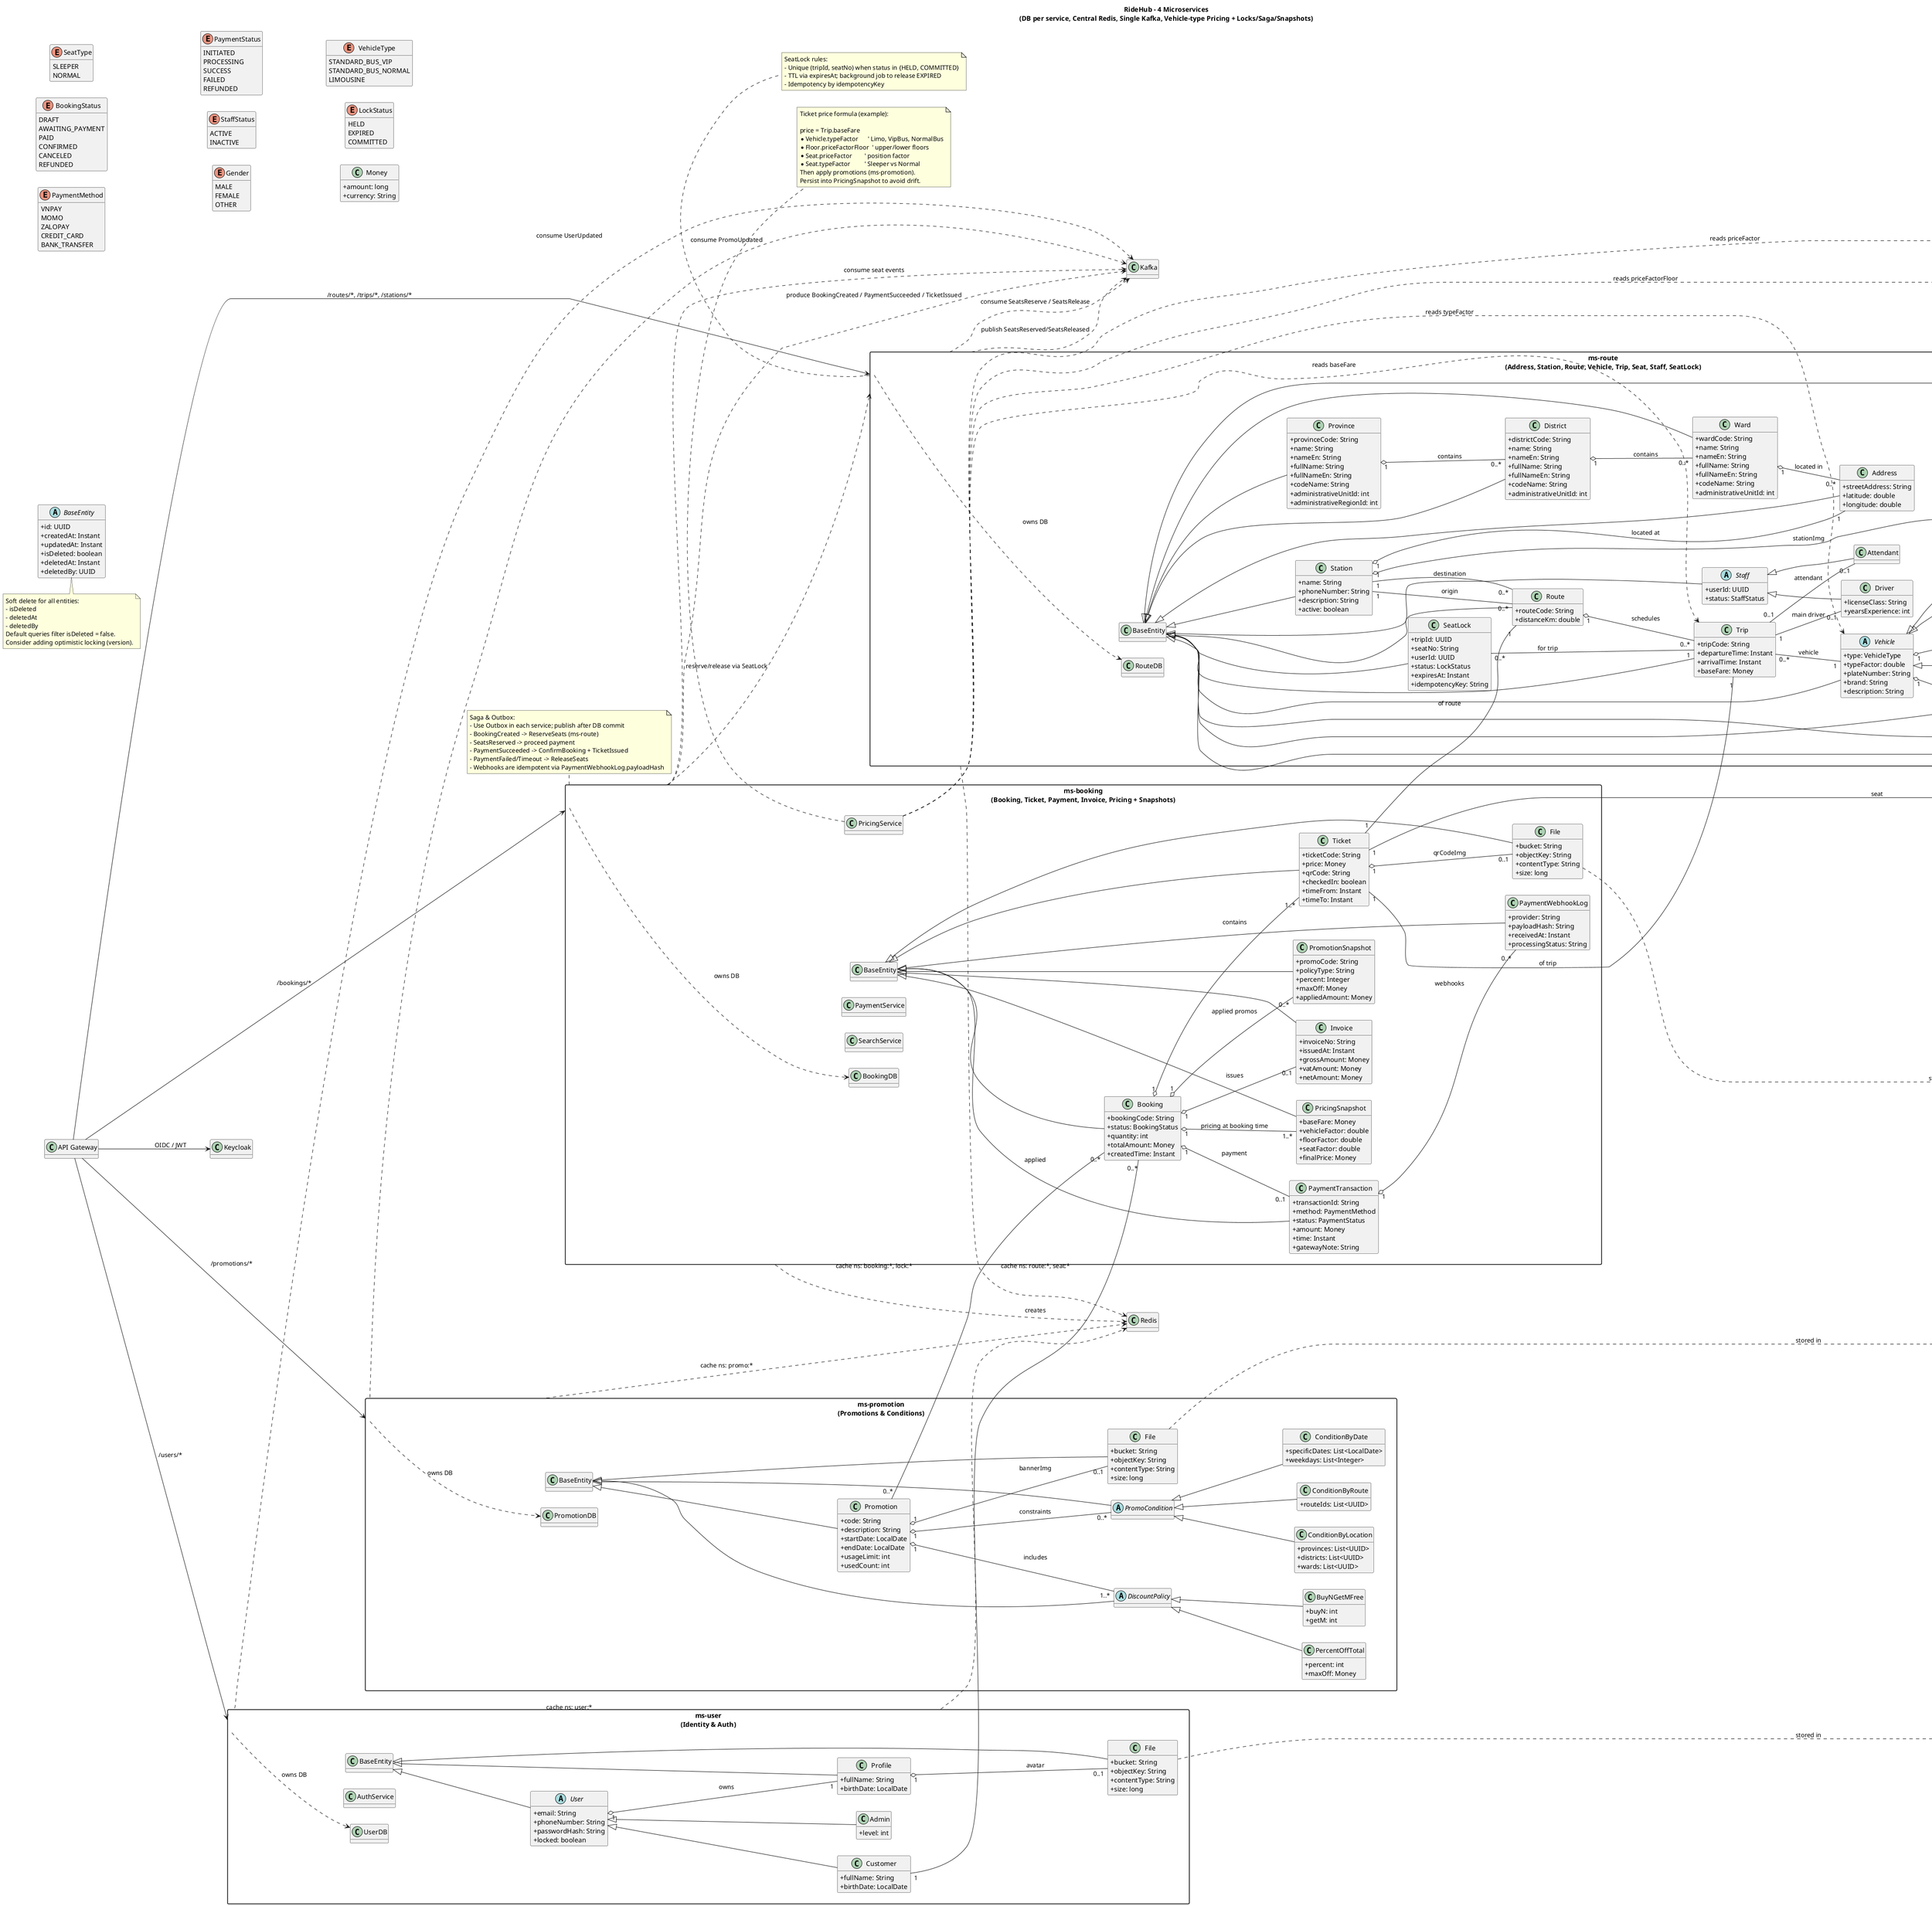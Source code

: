 @startuml
title RideHub – 4 Microservices\n(DB per service, Central Redis, Single Kafka, Vehicle-type Pricing + Locks/Saga/Snapshots)

left to right direction
hide methods
skinparam packageStyle rectangle
skinparam shadowing false
skinparam classAttributeIconSize 0

' =============================
'              ENUMS
' =============================
' (Removed Role enum)
enum SeatType {
  SLEEPER
  NORMAL
}
enum BookingStatus {
  DRAFT
  AWAITING_PAYMENT
  PAID
  CONFIRMED
  CANCELED
  REFUNDED
}

enum PaymentMethod {
  VNPAY
  MOMO
  ZALOPAY
  CREDIT_CARD
  BANK_TRANSFER
}

enum PaymentStatus {
  INITIATED
  PROCESSING
  SUCCESS
  FAILED
  REFUNDED
}

enum StaffStatus {
  ACTIVE
  INACTIVE
}

enum Gender {
  MALE
  FEMALE
  OTHER
}

enum VehicleType {
  STANDARD_BUS_VIP
  STANDARD_BUS_NORMAL
  LIMOUSINE
}
enum LockStatus {
  HELD
  EXPIRED
  COMMITTED
}

' =============================
'      EXTERNAL COMPONENTS
' =============================
class "API Gateway" as GATEWAY
class "Keycloak"   as KEYCLOAK
class "Kafka"      as KAFKA
class "Redis"      as REDIS
class "MinIO"      as MINIO

' =============================
'        BASE ENTITY
' =============================
abstract class BaseEntity {
  +id: UUID
  +createdAt: Instant
  +updatedAt: Instant
  +isDeleted: boolean
  +deletedAt: Instant
  +deletedBy: UUID
}

' =============================
'          MS-USER
' =============================
package "ms-user\n(Identity & Auth)" as MS_USER {

  abstract class User extends BaseEntity {
    +email: String
    +phoneNumber: String
    +passwordHash: String
    ' +role: Role            ' (Removed)
    +locked: boolean
  }

  class Customer extends User {
    +fullName: String
    +birthDate: LocalDate
  }

  class Admin extends User {
    +level: int
  }

  class Profile extends BaseEntity {
    +fullName: String
    +birthDate: LocalDate
  }

  class AuthService

  class "UserDB" as USERDB
  ' ---- File storage metadata (replicated per service) ----
  class File extends BaseEntity {
    +bucket: String
    +objectKey: String
    +contentType: String
    +size: long
  }

  ' Image association
  Profile "1" o-- "0..1" File : "avatar"

  ' Storage link
  File ..> MINIO : "stored in"

}

User "1" o-- "1" Profile : "owns"

' =============================
'          MS-ROUTE
' =============================
package "ms-route\n(Address, Station, Route, Vehicle, Trip, Seat, Staff, SeatLock)" as MS_ROUTE {

  ' ----- Vietnam Address Hierarchy -----
  class Province extends BaseEntity {
    +provinceCode: String
    +name: String
    +nameEn: String
    +fullName: String
    +fullNameEn: String
    +codeName: String
    +administrativeUnitId: int
    +administrativeRegionId: int
  }

  class District extends BaseEntity {
    +districtCode: String
    +name: String
    +nameEn: String
    +fullName: String
    +fullNameEn: String
    +codeName: String
    +administrativeUnitId: int
  }

  class Ward extends BaseEntity {
    +wardCode: String
    +name: String
    +nameEn: String
    +fullName: String
    +fullNameEn: String
    +codeName: String
    +administrativeUnitId: int
  }

  class Address extends BaseEntity {
    +streetAddress: String
    +latitude: double
    +longitude: double
  }

  ' ----- Station / Route / Fleet / Trips -----
  class Station extends BaseEntity {
    +name: String
    +phoneNumber: String
    +description: String
    +active: boolean
  }

  class Route extends BaseEntity {
    +routeCode: String
    +distanceKm: double
  }

  abstract class Vehicle extends BaseEntity {
    +type: VehicleType
    +typeFactor: double
    +plateNumber: String
    +brand: String
    +description: String
  }
  class VipBus extends Vehicle
  class NormalBus extends Vehicle
  class Limousine   extends Vehicle

  class SeatMap extends BaseEntity {
    +name: String
  }

  class Floor extends BaseEntity {
    +floorNo: int
    +priceFactorFloor: double
  }

  class Seat extends BaseEntity {
    +seatNo: String
    +rowNo: int
    +colNo: int
    +priceFactor: double
    +type: SeatType
  }

  class Trip extends BaseEntity {
    +tripCode: String
    +departureTime: Instant
    +arrivalTime: Instant
    +baseFare: Money
  }

  ' class TripSeat ... (Removed)

  ' ---- Staff (chỉ thuộc tính vận hành, PII chính ở ms-user) ----
  abstract class Staff extends BaseEntity {
    +userId: UUID
    +status: StaffStatus
  }

  class Driver extends Staff {
    +licenseClass: String
    +yearsExperience: int
  }

  class Attendant extends Staff

  ' ---- SeatLock: nguồn sự thật giữ chỗ ----
  class SeatLock extends BaseEntity {
    +tripId: UUID
    +seatNo: String
    +userId: UUID
    +status: LockStatus
    +expiresAt: Instant
    +idempotencyKey: String
  }

  class "RouteDB" as ROUTEDB
  ' ---- File storage metadata (replicated per service) ----
  class File extends BaseEntity {
    +bucket: String
    +objectKey: String
    +contentType: String
    +size: long
  }

  ' Image associations
  Station "1" o-- "0..1" File : "stationImg"
  Vehicle "1" o-- "0..1" File : "vehicleImg"
  SeatMap "1" o-- "0..1" File : "seatMapImg"

  ' Storage link
  File ..> MINIO : "stored in"

}

' Address relations (inside ms-route)
Province "1" o-- "0..*" District : "contains"
District "1" o-- "0..*" Ward : "contains"
Ward "1" o-- "0..*" Address : "located in"

' Station located at Address
Station "1" o-- "1" Address : "located at"

' Route / Trip / Seats / Staff
Station "1" -- "0..*" Route : "origin"
Station "1" -- "0..*" Route : "destination"
Route "1" o-- "0..*" Trip : "schedules"
Trip "0..*" -- "1" Vehicle : "vehicle"

' TripSeat relation removed
' Trip "1" o-- "1..*" TripSeat : "seat snapshot"

Trip "1" -- "0..1" Driver : "main driver"
Trip "0..1" -- "0..1" Attendant : "attendant"
Vehicle "1" o-- "1" SeatMap : "uses"
SeatMap "1" o-- "1..2" Floor : "contains"
Floor "1" o-- "1..18" Seat : "seats per floor ≤ 18"

' Explicit relation: SeatLock to Trip
SeatLock "0..*" -- "1" Trip : "for trip"

' =============================
'          MS-BOOKING
' =============================
package "ms-booking\n(Booking, Ticket, Payment, Invoice, Pricing + Snapshots)" as MS_BOOK {

  class Ticket extends BaseEntity {
    +ticketCode: String
    +price: Money
    +qrCode: String
    +checkedIn: boolean
    +timeFrom: Instant
    +timeTo: Instant
  }

  class Booking extends BaseEntity {
    +bookingCode: String
    +status: BookingStatus
    +quantity: int
    +totalAmount: Money
    +createdTime: Instant
  }

  class Invoice extends BaseEntity {
    +invoiceNo: String
    +issuedAt: Instant
    +grossAmount: Money
    +vatAmount: Money
    +netAmount: Money
  }

  class PaymentTransaction extends BaseEntity {
    +transactionId: String
    +method: PaymentMethod
    +status: PaymentStatus
    +amount: Money
    +time: Instant
    +gatewayNote: String
  }

  ' ---- Snapshots để cố định giá & khuyến mãi theo thời điểm ----
  class PricingSnapshot extends BaseEntity {
    +baseFare: Money
    +vehicleFactor: double
    +floorFactor: double
    +seatFactor: double
    +finalPrice: Money
  }

  class PromotionSnapshot extends BaseEntity {
    +promoCode: String
    +policyType: String
    +percent: Integer
    +maxOff: Money
    +appliedAmount: Money
  }

  ' ---- Lưu webhook thanh toán (idempotency) ----
  class PaymentWebhookLog extends BaseEntity {
    +provider: String
    +payloadHash: String
    +receivedAt: Instant
    +processingStatus: String
  }

  class PricingService
  class PaymentService
  class SearchService

  class "BookingDB" as BOOKDB
  ' ---- File storage metadata (replicated per service) ----
  class File extends BaseEntity {
    +bucket: String
    +objectKey: String
    +contentType: String
    +size: long
  }

  ' Image association
  Ticket "1" o-- "0..1" File : "qrCodeImg"

  ' Storage link
  File ..> MINIO : "stored in"

}

Customer "1" -- "0..*" Booking : "creates"
Booking "1" o-- "1..*" Ticket : "contains"
' Replace TripSeat with Seat
Ticket "1" -- "1" Seat : "seat"
Ticket "1" -- "1" Trip : "of trip"
Ticket "1" -- "1" Route : "of route"
Booking "1" o-- "0..1" Invoice : "issues"
Booking "1" o-- "0..1" PaymentTransaction : "payment"
Booking "1" o-- "1..*" PricingSnapshot : "pricing at booking time"
Booking "1" o-- "0..*" PromotionSnapshot : "applied promos"
PaymentTransaction "1" o-- "0..*" PaymentWebhookLog : "webhooks"

' Pricing dependency (reads vehicle & seat data from ms-route)
PricingService ..> Trip : "reads baseFare"
PricingService ..> Vehicle : "reads typeFactor"
PricingService ..> Floor : "reads priceFactorFloor"
PricingService ..> Seat : "reads priceFactor"

' =============================
'          MS-PROMOTION
' =============================
package "ms-promotion\n(Promotions & Conditions)" as MS_PROMO {

  class Promotion extends BaseEntity {
    +code: String
    +description: String
    +startDate: LocalDate
    +endDate: LocalDate
    +usageLimit: int
    +usedCount: int
  }

  abstract class DiscountPolicy extends BaseEntity

  class BuyNGetMFree extends DiscountPolicy {
    +buyN: int
    +getM: int
  }

  class PercentOffTotal extends DiscountPolicy {
    +percent: int
    +maxOff: Money
  }

  abstract class PromoCondition extends BaseEntity

  class ConditionByRoute extends PromoCondition {
    +routeIds: List<UUID>
  }

  class ConditionByDate extends PromoCondition {
    +specificDates: List<LocalDate>
    +weekdays: List<Integer>
  }

  class ConditionByLocation extends PromoCondition {
    +provinces: List<UUID>
    +districts: List<UUID>
    +wards: List<UUID>
  }

  class "PromotionDB" as PROMODB
  ' ---- File storage metadata (replicated per service) ----
  class File extends BaseEntity {
    +bucket: String
    +objectKey: String
    +contentType: String
    +size: long
  }

  ' Image association
  Promotion "1" o-- "0..1" File : "bannerImg"

  ' Storage link
  File ..> MINIO : "stored in"

}

Promotion "1" o-- "1..*" DiscountPolicy : "includes"
Promotion "1" o-- "0..*" PromoCondition : "constraints"
Promotion "0..*" -- "0..*" Booking : "applied"

' =============================
'     GATEWAY / AUTH / INFRA
' =============================
GATEWAY --> KEYCLOAK : "OIDC / JWT"
GATEWAY --> MS_USER  : "/users/*"
GATEWAY --> MS_ROUTE : "/routes/*, /trips/*, /stations/*"
GATEWAY --> MS_BOOK  : "/bookings/*"
GATEWAY --> MS_PROMO : "/promotions/*"

' One central Redis (shared)
MS_USER ..>  REDIS : "cache ns: user:*"
MS_ROUTE ..> REDIS : "cache ns: route:*, seat:*"
MS_BOOK  ..> REDIS : "cache ns: booking:*, lock:*"
MS_PROMO ..> REDIS : "cache ns: promo:*"

' SeatLock dùng Redis lock + DB unique
MS_BOOK ..> MS_ROUTE : "reserve/release via SeatLock"
MS_ROUTE ..> KAFKA : "publish SeatsReserved/SeatsReleased"
MS_BOOK  ..> KAFKA : "consume seat events"

' Single Kafka (shared broker)
MS_BOOK  ..> KAFKA : "produce BookingCreated / PaymentSucceeded / TicketIssued"
MS_ROUTE ..> KAFKA : "consume SeatsReserve / SeatsRelease"
MS_PROMO ..> KAFKA : "consume PromoUpdated"
MS_USER  ..> KAFKA : "consume UserUpdated"

' DB-per-service
MS_USER ..>  USERDB  : "owns DB"
MS_ROUTE ..> ROUTEDB : "owns DB"
MS_BOOK  ..> BOOKDB  : "owns DB"
MS_PROMO ..> PROMODB : "owns DB"

' =============================
'          VALUE OBJECTS
' =============================
class Money {
  +amount: long
  +currency: String
}

' =============================
'            NOTES
' =============================
note bottom of PricingService
  Ticket price formula (example):

  price = Trip.baseFare
  * Vehicle.typeFactor      ' Limo, VipBus, NormalBus
  * Floor.priceFactorFloor  ' upper/lower floors
  * Seat.priceFactor        ' position factor
  * Seat.typeFactor         ' Sleeper vs Normal
  Then apply promotions (ms-promotion).
  Persist into PricingSnapshot to avoid drift.
end note

note bottom of MS_ROUTE
  SeatLock rules:
  - Unique (tripId, seatNo) when status in {HELD, COMMITTED}
  - TTL via expiresAt; background job to release EXPIRED
  - Idempotency by idempotencyKey
end note

note bottom of MS_BOOK
  Saga & Outbox:
  - Use Outbox in each service; publish after DB commit
  - BookingCreated -> ReserveSeats (ms-route)
  - SeatsReserved -> proceed payment
  - PaymentSucceeded -> ConfirmBooking + TicketIssued
  - PaymentFailed/Timeout -> ReleaseSeats
  - Webhooks are idempotent via PaymentWebhookLog.payloadHash
end note

note bottom of BaseEntity
  Soft delete for all entities:
  - isDeleted
  - deletedAt
  - deletedBy
  Default queries filter isDeleted = false.
  Consider adding optimistic locking (version).
end note

@enduml

